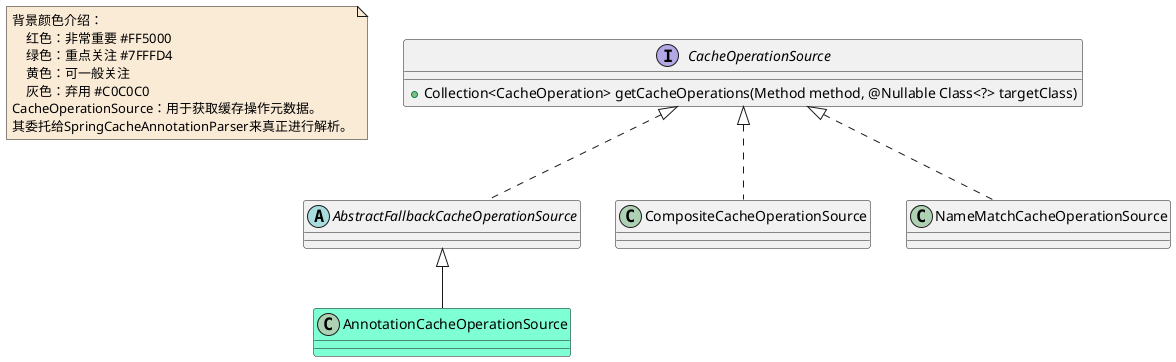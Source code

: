 @startuml

note  as N1 #FAEBD7
    背景颜色介绍：
        红色：非常重要 #FF5000
        绿色：重点关注 #7FFFD4
        黄色：可一般关注
        灰色：弃用 #C0C0C0
    CacheOperationSource：用于获取缓存操作元数据。
    其委托给SpringCacheAnnotationParser来真正进行解析。
end note


interface CacheOperationSource
CacheOperationSource : +Collection<CacheOperation> getCacheOperations(Method method, @Nullable Class<?> targetClass)
abstract class AbstractFallbackCacheOperationSource
class AnnotationCacheOperationSource #7FFFD4
class CompositeCacheOperationSource
class NameMatchCacheOperationSource



AbstractFallbackCacheOperationSource <|-- AnnotationCacheOperationSource



CacheOperationSource <|.. AbstractFallbackCacheOperationSource
CacheOperationSource <|.. CompositeCacheOperationSource
CacheOperationSource <|.. NameMatchCacheOperationSource





@enduml